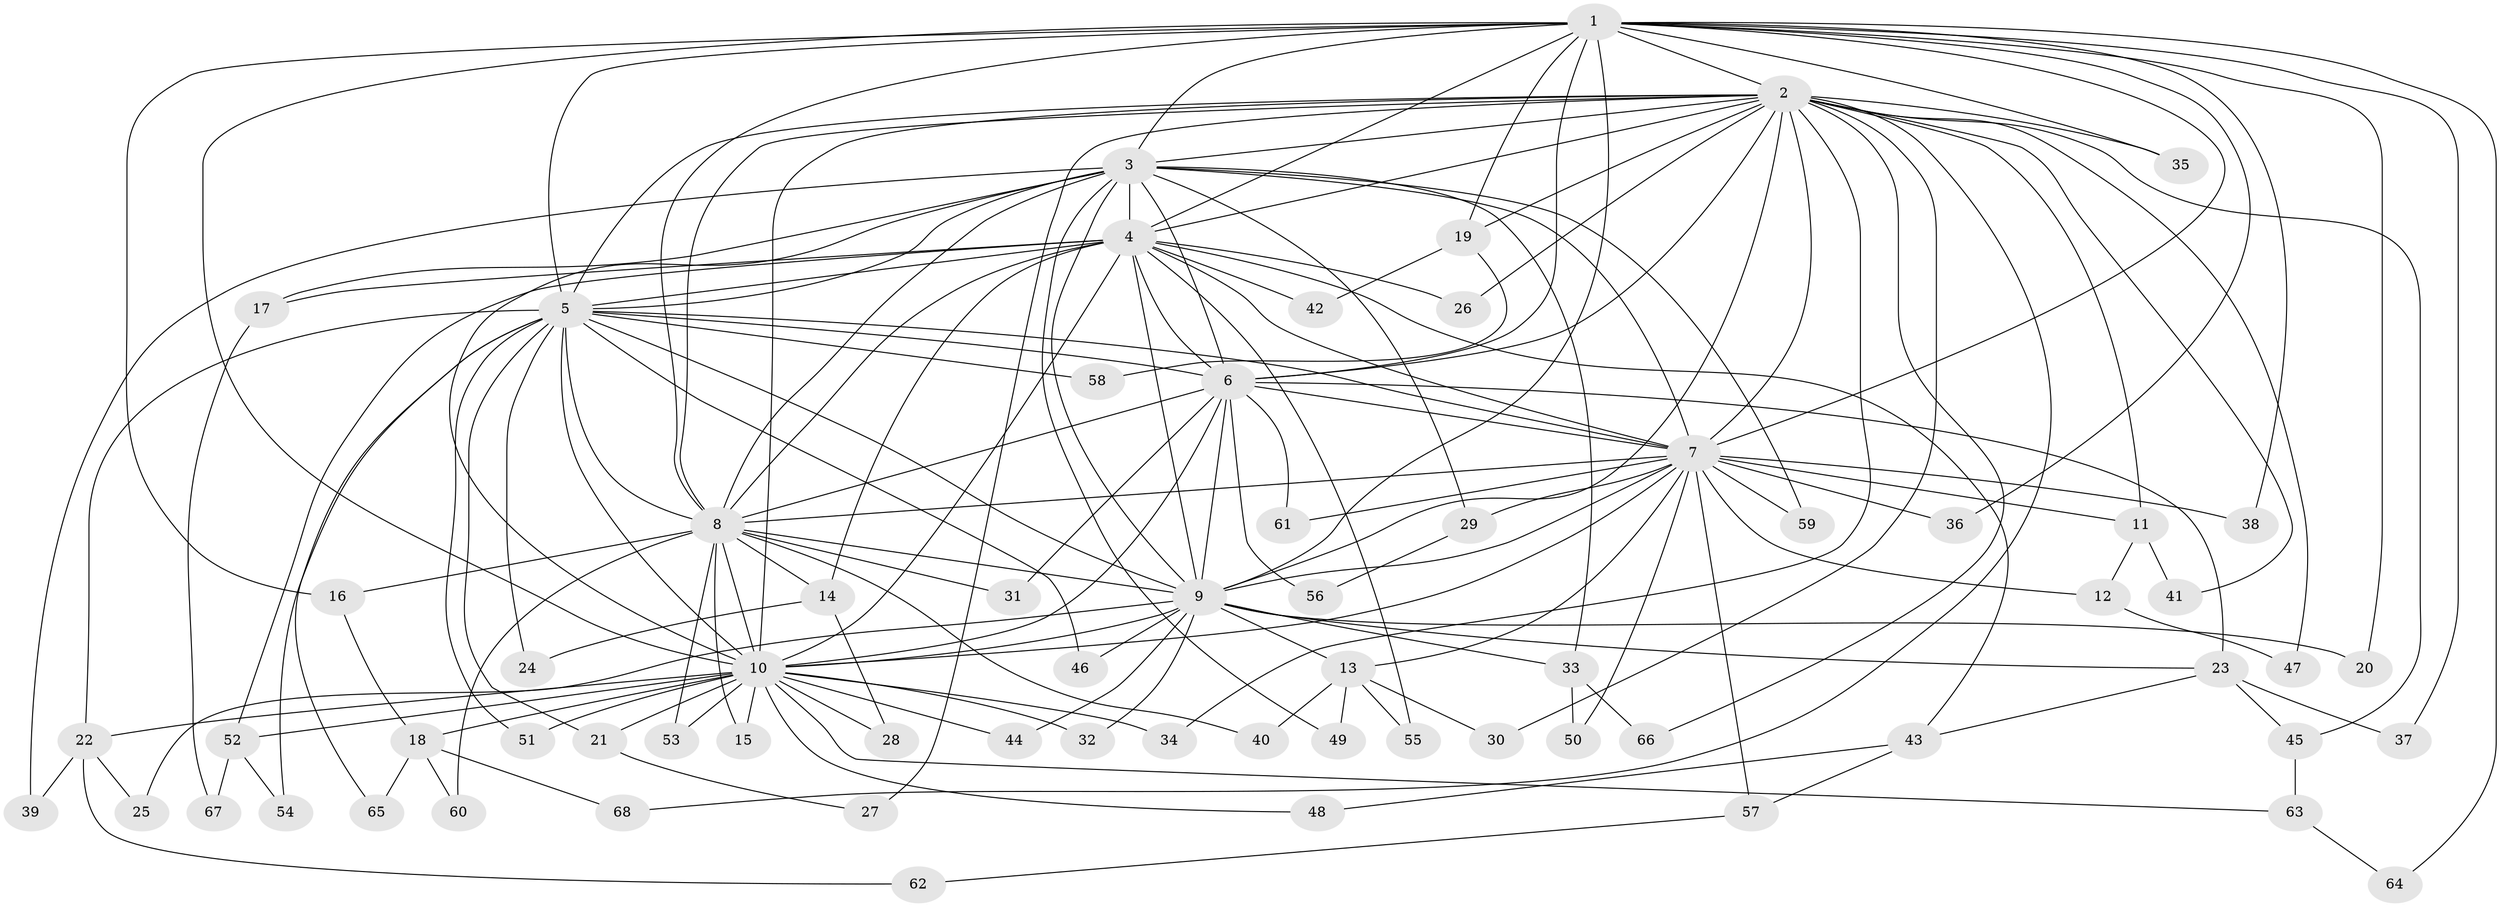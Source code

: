 // Generated by graph-tools (version 1.1) at 2025/11/02/27/25 16:11:03]
// undirected, 68 vertices, 161 edges
graph export_dot {
graph [start="1"]
  node [color=gray90,style=filled];
  1;
  2;
  3;
  4;
  5;
  6;
  7;
  8;
  9;
  10;
  11;
  12;
  13;
  14;
  15;
  16;
  17;
  18;
  19;
  20;
  21;
  22;
  23;
  24;
  25;
  26;
  27;
  28;
  29;
  30;
  31;
  32;
  33;
  34;
  35;
  36;
  37;
  38;
  39;
  40;
  41;
  42;
  43;
  44;
  45;
  46;
  47;
  48;
  49;
  50;
  51;
  52;
  53;
  54;
  55;
  56;
  57;
  58;
  59;
  60;
  61;
  62;
  63;
  64;
  65;
  66;
  67;
  68;
  1 -- 2;
  1 -- 3;
  1 -- 4;
  1 -- 5;
  1 -- 6;
  1 -- 7;
  1 -- 8;
  1 -- 9;
  1 -- 10;
  1 -- 16;
  1 -- 19;
  1 -- 20;
  1 -- 35;
  1 -- 36;
  1 -- 37;
  1 -- 38;
  1 -- 64;
  2 -- 3;
  2 -- 4;
  2 -- 5;
  2 -- 6;
  2 -- 7;
  2 -- 8;
  2 -- 9;
  2 -- 10;
  2 -- 11;
  2 -- 19;
  2 -- 26;
  2 -- 27;
  2 -- 30;
  2 -- 34;
  2 -- 35;
  2 -- 41;
  2 -- 45;
  2 -- 47;
  2 -- 66;
  2 -- 68;
  3 -- 4;
  3 -- 5;
  3 -- 6;
  3 -- 7;
  3 -- 8;
  3 -- 9;
  3 -- 10;
  3 -- 17;
  3 -- 29;
  3 -- 33;
  3 -- 39;
  3 -- 49;
  3 -- 59;
  4 -- 5;
  4 -- 6;
  4 -- 7;
  4 -- 8;
  4 -- 9;
  4 -- 10;
  4 -- 14;
  4 -- 17;
  4 -- 26;
  4 -- 42;
  4 -- 43;
  4 -- 52;
  4 -- 55;
  5 -- 6;
  5 -- 7;
  5 -- 8;
  5 -- 9;
  5 -- 10;
  5 -- 21;
  5 -- 22;
  5 -- 24;
  5 -- 46;
  5 -- 51;
  5 -- 54;
  5 -- 58;
  5 -- 65;
  6 -- 7;
  6 -- 8;
  6 -- 9;
  6 -- 10;
  6 -- 23;
  6 -- 31;
  6 -- 56;
  6 -- 61;
  7 -- 8;
  7 -- 9;
  7 -- 10;
  7 -- 11;
  7 -- 12;
  7 -- 13;
  7 -- 29;
  7 -- 36;
  7 -- 38;
  7 -- 50;
  7 -- 57;
  7 -- 59;
  7 -- 61;
  8 -- 9;
  8 -- 10;
  8 -- 14;
  8 -- 15;
  8 -- 16;
  8 -- 31;
  8 -- 40;
  8 -- 53;
  8 -- 60;
  9 -- 10;
  9 -- 13;
  9 -- 20;
  9 -- 23;
  9 -- 25;
  9 -- 32;
  9 -- 33;
  9 -- 44;
  9 -- 46;
  10 -- 15;
  10 -- 18;
  10 -- 21;
  10 -- 22;
  10 -- 28;
  10 -- 32;
  10 -- 34;
  10 -- 44;
  10 -- 48;
  10 -- 51;
  10 -- 52;
  10 -- 53;
  10 -- 63;
  11 -- 12;
  11 -- 41;
  12 -- 47;
  13 -- 30;
  13 -- 40;
  13 -- 49;
  13 -- 55;
  14 -- 24;
  14 -- 28;
  16 -- 18;
  17 -- 67;
  18 -- 60;
  18 -- 65;
  18 -- 68;
  19 -- 42;
  19 -- 58;
  21 -- 27;
  22 -- 25;
  22 -- 39;
  22 -- 62;
  23 -- 37;
  23 -- 43;
  23 -- 45;
  29 -- 56;
  33 -- 50;
  33 -- 66;
  43 -- 48;
  43 -- 57;
  45 -- 63;
  52 -- 54;
  52 -- 67;
  57 -- 62;
  63 -- 64;
}
